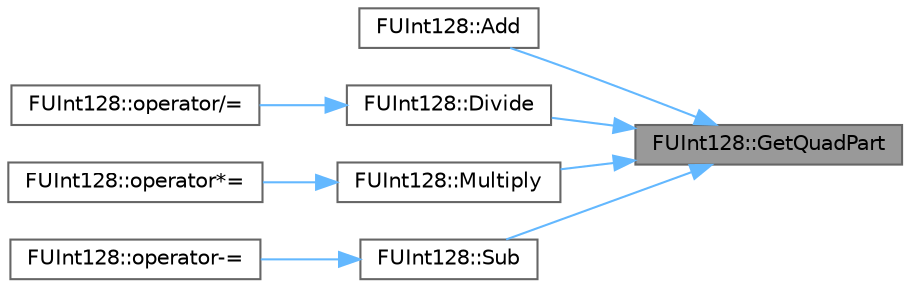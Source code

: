 digraph "FUInt128::GetQuadPart"
{
 // INTERACTIVE_SVG=YES
 // LATEX_PDF_SIZE
  bgcolor="transparent";
  edge [fontname=Helvetica,fontsize=10,labelfontname=Helvetica,labelfontsize=10];
  node [fontname=Helvetica,fontsize=10,shape=box,height=0.2,width=0.4];
  rankdir="RL";
  Node1 [id="Node000001",label="FUInt128::GetQuadPart",height=0.2,width=0.4,color="gray40", fillcolor="grey60", style="filled", fontcolor="black",tooltip="Gets internal quad parts."];
  Node1 -> Node2 [id="edge1_Node000001_Node000002",dir="back",color="steelblue1",style="solid",tooltip=" "];
  Node2 [id="Node000002",label="FUInt128::Add",height=0.2,width=0.4,color="grey40", fillcolor="white", style="filled",URL="$d2/d3f/classFUInt128.html#a2bf706701c9fa162566d33cf558e9780",tooltip="Add an unsigned 32bit value."];
  Node1 -> Node3 [id="edge2_Node000001_Node000003",dir="back",color="steelblue1",style="solid",tooltip=" "];
  Node3 [id="Node000003",label="FUInt128::Divide",height=0.2,width=0.4,color="grey40", fillcolor="white", style="filled",URL="$d2/d3f/classFUInt128.html#a6325075241abac860fec4cf222023433",tooltip="Divide by an unsigned 32bit value."];
  Node3 -> Node4 [id="edge3_Node000003_Node000004",dir="back",color="steelblue1",style="solid",tooltip=" "];
  Node4 [id="Node000004",label="FUInt128::operator/=",height=0.2,width=0.4,color="grey40", fillcolor="white", style="filled",URL="$d2/d3f/classFUInt128.html#ac8a57c2acf98b54779b6651d84af6549",tooltip=" "];
  Node1 -> Node5 [id="edge4_Node000001_Node000005",dir="back",color="steelblue1",style="solid",tooltip=" "];
  Node5 [id="Node000005",label="FUInt128::Multiply",height=0.2,width=0.4,color="grey40", fillcolor="white", style="filled",URL="$d2/d3f/classFUInt128.html#abdd88b9754d6c92a8b8fcb66abc25240",tooltip="Multiply by an unsigned 32bit value."];
  Node5 -> Node6 [id="edge5_Node000005_Node000006",dir="back",color="steelblue1",style="solid",tooltip=" "];
  Node6 [id="Node000006",label="FUInt128::operator*=",height=0.2,width=0.4,color="grey40", fillcolor="white", style="filled",URL="$d2/d3f/classFUInt128.html#a69b9cad3aa160712587fa325d1af79dc",tooltip=" "];
  Node1 -> Node7 [id="edge6_Node000001_Node000007",dir="back",color="steelblue1",style="solid",tooltip=" "];
  Node7 [id="Node000007",label="FUInt128::Sub",height=0.2,width=0.4,color="grey40", fillcolor="white", style="filled",URL="$d2/d3f/classFUInt128.html#ae4778a8d48e2f031d15c6b37c5e8dd1e",tooltip=" "];
  Node7 -> Node8 [id="edge7_Node000007_Node000008",dir="back",color="steelblue1",style="solid",tooltip=" "];
  Node8 [id="Node000008",label="FUInt128::operator-=",height=0.2,width=0.4,color="grey40", fillcolor="white", style="filled",URL="$d2/d3f/classFUInt128.html#a6838263bc5a256163ca48351d7086fc8",tooltip=" "];
}
